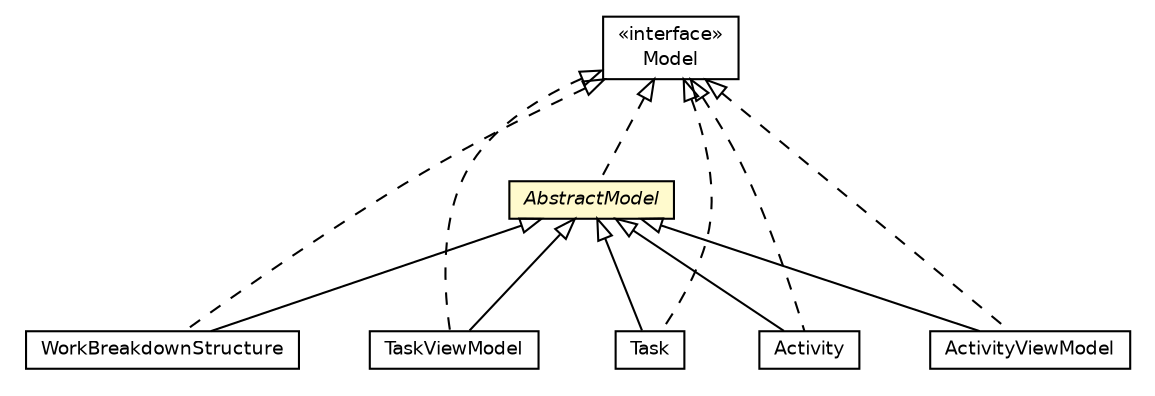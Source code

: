 #!/usr/local/bin/dot
#
# Class diagram 
# Generated by UMLGraph version R5_6 (http://www.umlgraph.org/)
#

digraph G {
	edge [fontname="Helvetica",fontsize=10,labelfontname="Helvetica",labelfontsize=10];
	node [fontname="Helvetica",fontsize=10,shape=plaintext];
	nodesep=0.25;
	ranksep=0.5;
	// net.ljcomputing.sr.model.WorkBreakdownStructure
	c1951 [label=<<table title="net.ljcomputing.sr.model.WorkBreakdownStructure" border="0" cellborder="1" cellspacing="0" cellpadding="2" port="p" href="./WorkBreakdownStructure.html">
		<tr><td><table border="0" cellspacing="0" cellpadding="1">
<tr><td align="center" balign="center"> WorkBreakdownStructure </td></tr>
		</table></td></tr>
		</table>>, URL="./WorkBreakdownStructure.html", fontname="Helvetica", fontcolor="black", fontsize=9.0];
	// net.ljcomputing.sr.model.TaskViewModel
	c1952 [label=<<table title="net.ljcomputing.sr.model.TaskViewModel" border="0" cellborder="1" cellspacing="0" cellpadding="2" port="p" href="./TaskViewModel.html">
		<tr><td><table border="0" cellspacing="0" cellpadding="1">
<tr><td align="center" balign="center"> TaskViewModel </td></tr>
		</table></td></tr>
		</table>>, URL="./TaskViewModel.html", fontname="Helvetica", fontcolor="black", fontsize=9.0];
	// net.ljcomputing.sr.model.Task
	c1953 [label=<<table title="net.ljcomputing.sr.model.Task" border="0" cellborder="1" cellspacing="0" cellpadding="2" port="p" href="./Task.html">
		<tr><td><table border="0" cellspacing="0" cellpadding="1">
<tr><td align="center" balign="center"> Task </td></tr>
		</table></td></tr>
		</table>>, URL="./Task.html", fontname="Helvetica", fontcolor="black", fontsize=9.0];
	// net.ljcomputing.sr.model.Model
	c1954 [label=<<table title="net.ljcomputing.sr.model.Model" border="0" cellborder="1" cellspacing="0" cellpadding="2" port="p" href="./Model.html">
		<tr><td><table border="0" cellspacing="0" cellpadding="1">
<tr><td align="center" balign="center"> &#171;interface&#187; </td></tr>
<tr><td align="center" balign="center"> Model </td></tr>
		</table></td></tr>
		</table>>, URL="./Model.html", fontname="Helvetica", fontcolor="black", fontsize=9.0];
	// net.ljcomputing.sr.model.Activity
	c1955 [label=<<table title="net.ljcomputing.sr.model.Activity" border="0" cellborder="1" cellspacing="0" cellpadding="2" port="p" href="./Activity.html">
		<tr><td><table border="0" cellspacing="0" cellpadding="1">
<tr><td align="center" balign="center"> Activity </td></tr>
		</table></td></tr>
		</table>>, URL="./Activity.html", fontname="Helvetica", fontcolor="black", fontsize=9.0];
	// net.ljcomputing.sr.model.AbstractModel
	c1956 [label=<<table title="net.ljcomputing.sr.model.AbstractModel" border="0" cellborder="1" cellspacing="0" cellpadding="2" port="p" bgcolor="lemonChiffon" href="./AbstractModel.html">
		<tr><td><table border="0" cellspacing="0" cellpadding="1">
<tr><td align="center" balign="center"><font face="Helvetica-Oblique"> AbstractModel </font></td></tr>
		</table></td></tr>
		</table>>, URL="./AbstractModel.html", fontname="Helvetica", fontcolor="black", fontsize=9.0];
	// net.ljcomputing.sr.model.ActivityViewModel
	c1957 [label=<<table title="net.ljcomputing.sr.model.ActivityViewModel" border="0" cellborder="1" cellspacing="0" cellpadding="2" port="p" href="./ActivityViewModel.html">
		<tr><td><table border="0" cellspacing="0" cellpadding="1">
<tr><td align="center" balign="center"> ActivityViewModel </td></tr>
		</table></td></tr>
		</table>>, URL="./ActivityViewModel.html", fontname="Helvetica", fontcolor="black", fontsize=9.0];
	//net.ljcomputing.sr.model.WorkBreakdownStructure extends net.ljcomputing.sr.model.AbstractModel
	c1956:p -> c1951:p [dir=back,arrowtail=empty];
	//net.ljcomputing.sr.model.WorkBreakdownStructure implements net.ljcomputing.sr.model.Model
	c1954:p -> c1951:p [dir=back,arrowtail=empty,style=dashed];
	//net.ljcomputing.sr.model.TaskViewModel extends net.ljcomputing.sr.model.AbstractModel
	c1956:p -> c1952:p [dir=back,arrowtail=empty];
	//net.ljcomputing.sr.model.TaskViewModel implements net.ljcomputing.sr.model.Model
	c1954:p -> c1952:p [dir=back,arrowtail=empty,style=dashed];
	//net.ljcomputing.sr.model.Task extends net.ljcomputing.sr.model.AbstractModel
	c1956:p -> c1953:p [dir=back,arrowtail=empty];
	//net.ljcomputing.sr.model.Task implements net.ljcomputing.sr.model.Model
	c1954:p -> c1953:p [dir=back,arrowtail=empty,style=dashed];
	//net.ljcomputing.sr.model.Activity extends net.ljcomputing.sr.model.AbstractModel
	c1956:p -> c1955:p [dir=back,arrowtail=empty];
	//net.ljcomputing.sr.model.Activity implements net.ljcomputing.sr.model.Model
	c1954:p -> c1955:p [dir=back,arrowtail=empty,style=dashed];
	//net.ljcomputing.sr.model.AbstractModel implements net.ljcomputing.sr.model.Model
	c1954:p -> c1956:p [dir=back,arrowtail=empty,style=dashed];
	//net.ljcomputing.sr.model.ActivityViewModel extends net.ljcomputing.sr.model.AbstractModel
	c1956:p -> c1957:p [dir=back,arrowtail=empty];
	//net.ljcomputing.sr.model.ActivityViewModel implements net.ljcomputing.sr.model.Model
	c1954:p -> c1957:p [dir=back,arrowtail=empty,style=dashed];
}

